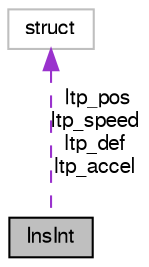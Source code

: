 digraph "InsInt"
{
  edge [fontname="FreeSans",fontsize="10",labelfontname="FreeSans",labelfontsize="10"];
  node [fontname="FreeSans",fontsize="10",shape=record];
  Node1 [label="InsInt",height=0.2,width=0.4,color="black", fillcolor="grey75", style="filled", fontcolor="black"];
  Node2 -> Node1 [dir="back",color="darkorchid3",fontsize="10",style="dashed",label=" ltp_pos\nltp_speed\nltp_def\nltp_accel" ,fontname="FreeSans"];
  Node2 [label="struct",height=0.2,width=0.4,color="grey75", fillcolor="white", style="filled"];
}

